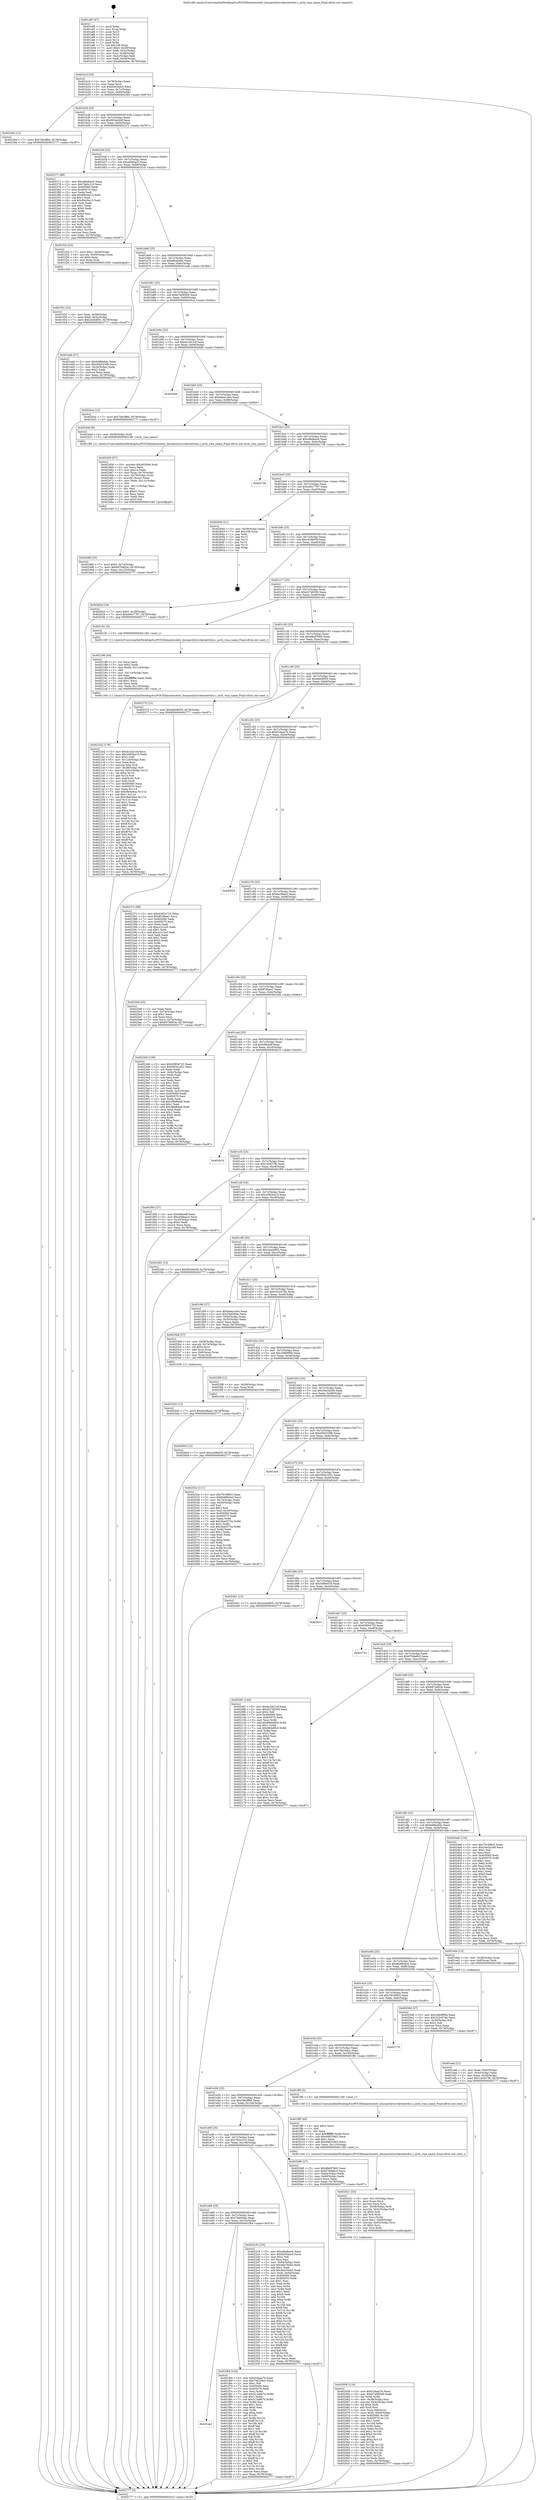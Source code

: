 digraph "0x401af0" {
  label = "0x401af0 (/mnt/c/Users/mathe/Desktop/tcc/POCII/binaries/extr_linuxarchriscvkernelvdso.c_arch_vma_name_Final-ollvm.out::main(0))"
  labelloc = "t"
  node[shape=record]

  Entry [label="",width=0.3,height=0.3,shape=circle,fillcolor=black,style=filled]
  "0x401b1f" [label="{
     0x401b1f [23]\l
     | [instrs]\l
     &nbsp;&nbsp;0x401b1f \<+3\>: mov -0x78(%rbp),%eax\l
     &nbsp;&nbsp;0x401b22 \<+2\>: mov %eax,%ecx\l
     &nbsp;&nbsp;0x401b24 \<+6\>: sub $0x8265a4c0,%ecx\l
     &nbsp;&nbsp;0x401b2a \<+3\>: mov %eax,-0x7c(%rbp)\l
     &nbsp;&nbsp;0x401b2d \<+3\>: mov %ecx,-0x80(%rbp)\l
     &nbsp;&nbsp;0x401b30 \<+6\>: je 0000000000402364 \<main+0x874\>\l
  }"]
  "0x402364" [label="{
     0x402364 [12]\l
     | [instrs]\l
     &nbsp;&nbsp;0x402364 \<+7\>: movl $0x7b6cff9d,-0x78(%rbp)\l
     &nbsp;&nbsp;0x40236b \<+5\>: jmp 0000000000402777 \<main+0xc87\>\l
  }"]
  "0x401b36" [label="{
     0x401b36 [25]\l
     | [instrs]\l
     &nbsp;&nbsp;0x401b36 \<+5\>: jmp 0000000000401b3b \<main+0x4b\>\l
     &nbsp;&nbsp;0x401b3b \<+3\>: mov -0x7c(%rbp),%eax\l
     &nbsp;&nbsp;0x401b3e \<+5\>: sub $0x903a644f,%eax\l
     &nbsp;&nbsp;0x401b43 \<+6\>: mov %eax,-0x84(%rbp)\l
     &nbsp;&nbsp;0x401b49 \<+6\>: je 0000000000402271 \<main+0x781\>\l
  }"]
  Exit [label="",width=0.3,height=0.3,shape=circle,fillcolor=black,style=filled,peripheries=2]
  "0x402271" [label="{
     0x402271 [88]\l
     | [instrs]\l
     &nbsp;&nbsp;0x402271 \<+5\>: mov $0xc8bdbec6,%eax\l
     &nbsp;&nbsp;0x402276 \<+5\>: mov $0x7fa0c210,%ecx\l
     &nbsp;&nbsp;0x40227b \<+7\>: mov 0x405060,%edx\l
     &nbsp;&nbsp;0x402282 \<+7\>: mov 0x405070,%esi\l
     &nbsp;&nbsp;0x402289 \<+2\>: mov %edx,%edi\l
     &nbsp;&nbsp;0x40228b \<+6\>: add $0xf0bc9a15,%edi\l
     &nbsp;&nbsp;0x402291 \<+3\>: sub $0x1,%edi\l
     &nbsp;&nbsp;0x402294 \<+6\>: sub $0xf0bc9a15,%edi\l
     &nbsp;&nbsp;0x40229a \<+3\>: imul %edi,%edx\l
     &nbsp;&nbsp;0x40229d \<+3\>: and $0x1,%edx\l
     &nbsp;&nbsp;0x4022a0 \<+3\>: cmp $0x0,%edx\l
     &nbsp;&nbsp;0x4022a3 \<+4\>: sete %r8b\l
     &nbsp;&nbsp;0x4022a7 \<+3\>: cmp $0xa,%esi\l
     &nbsp;&nbsp;0x4022aa \<+4\>: setl %r9b\l
     &nbsp;&nbsp;0x4022ae \<+3\>: mov %r8b,%r10b\l
     &nbsp;&nbsp;0x4022b1 \<+3\>: and %r9b,%r10b\l
     &nbsp;&nbsp;0x4022b4 \<+3\>: xor %r9b,%r8b\l
     &nbsp;&nbsp;0x4022b7 \<+3\>: or %r8b,%r10b\l
     &nbsp;&nbsp;0x4022ba \<+4\>: test $0x1,%r10b\l
     &nbsp;&nbsp;0x4022be \<+3\>: cmovne %ecx,%eax\l
     &nbsp;&nbsp;0x4022c1 \<+3\>: mov %eax,-0x78(%rbp)\l
     &nbsp;&nbsp;0x4022c4 \<+5\>: jmp 0000000000402777 \<main+0xc87\>\l
  }"]
  "0x401b4f" [label="{
     0x401b4f [25]\l
     | [instrs]\l
     &nbsp;&nbsp;0x401b4f \<+5\>: jmp 0000000000401b54 \<main+0x64\>\l
     &nbsp;&nbsp;0x401b54 \<+3\>: mov -0x7c(%rbp),%eax\l
     &nbsp;&nbsp;0x401b57 \<+5\>: sub $0xa0bfaac5,%eax\l
     &nbsp;&nbsp;0x401b5c \<+6\>: mov %eax,-0x88(%rbp)\l
     &nbsp;&nbsp;0x401b62 \<+6\>: je 0000000000401f1b \<main+0x42b\>\l
  }"]
  "0x402604" [label="{
     0x402604 [12]\l
     | [instrs]\l
     &nbsp;&nbsp;0x402604 \<+7\>: movl $0xcd39e05f,-0x78(%rbp)\l
     &nbsp;&nbsp;0x40260b \<+5\>: jmp 0000000000402777 \<main+0xc87\>\l
  }"]
  "0x401f1b" [label="{
     0x401f1b [23]\l
     | [instrs]\l
     &nbsp;&nbsp;0x401f1b \<+7\>: movl $0x1,-0x50(%rbp)\l
     &nbsp;&nbsp;0x401f22 \<+4\>: movslq -0x50(%rbp),%rax\l
     &nbsp;&nbsp;0x401f26 \<+4\>: shl $0x4,%rax\l
     &nbsp;&nbsp;0x401f2a \<+3\>: mov %rax,%rdi\l
     &nbsp;&nbsp;0x401f2d \<+5\>: call 0000000000401050 \<malloc@plt\>\l
     | [calls]\l
     &nbsp;&nbsp;0x401050 \{1\} (unknown)\l
  }"]
  "0x401b68" [label="{
     0x401b68 [25]\l
     | [instrs]\l
     &nbsp;&nbsp;0x401b68 \<+5\>: jmp 0000000000401b6d \<main+0x7d\>\l
     &nbsp;&nbsp;0x401b6d \<+3\>: mov -0x7c(%rbp),%eax\l
     &nbsp;&nbsp;0x401b70 \<+5\>: sub $0xafeabdde,%eax\l
     &nbsp;&nbsp;0x401b75 \<+6\>: mov %eax,-0x8c(%rbp)\l
     &nbsp;&nbsp;0x401b7b \<+6\>: je 0000000000401eab \<main+0x3bb\>\l
  }"]
  "0x4025d3" [label="{
     0x4025d3 [12]\l
     | [instrs]\l
     &nbsp;&nbsp;0x4025d3 \<+7\>: movl $0xfac08ae2,-0x78(%rbp)\l
     &nbsp;&nbsp;0x4025da \<+5\>: jmp 0000000000402777 \<main+0xc87\>\l
  }"]
  "0x401eab" [label="{
     0x401eab [27]\l
     | [instrs]\l
     &nbsp;&nbsp;0x401eab \<+5\>: mov $0x6d8be6dc,%eax\l
     &nbsp;&nbsp;0x401eb0 \<+5\>: mov $0x45b5239b,%ecx\l
     &nbsp;&nbsp;0x401eb5 \<+3\>: mov -0x34(%rbp),%edx\l
     &nbsp;&nbsp;0x401eb8 \<+3\>: cmp $0x2,%edx\l
     &nbsp;&nbsp;0x401ebb \<+3\>: cmovne %ecx,%eax\l
     &nbsp;&nbsp;0x401ebe \<+3\>: mov %eax,-0x78(%rbp)\l
     &nbsp;&nbsp;0x401ec1 \<+5\>: jmp 0000000000402777 \<main+0xc87\>\l
  }"]
  "0x401b81" [label="{
     0x401b81 [25]\l
     | [instrs]\l
     &nbsp;&nbsp;0x401b81 \<+5\>: jmp 0000000000401b86 \<main+0x96\>\l
     &nbsp;&nbsp;0x401b86 \<+3\>: mov -0x7c(%rbp),%eax\l
     &nbsp;&nbsp;0x401b89 \<+5\>: sub $0xb7a08549,%eax\l
     &nbsp;&nbsp;0x401b8e \<+6\>: mov %eax,-0x90(%rbp)\l
     &nbsp;&nbsp;0x401b94 \<+6\>: je 00000000004020ca \<main+0x5da\>\l
  }"]
  "0x402777" [label="{
     0x402777 [5]\l
     | [instrs]\l
     &nbsp;&nbsp;0x402777 \<+5\>: jmp 0000000000401b1f \<main+0x2f\>\l
  }"]
  "0x401af0" [label="{
     0x401af0 [47]\l
     | [instrs]\l
     &nbsp;&nbsp;0x401af0 \<+1\>: push %rbp\l
     &nbsp;&nbsp;0x401af1 \<+3\>: mov %rsp,%rbp\l
     &nbsp;&nbsp;0x401af4 \<+2\>: push %r15\l
     &nbsp;&nbsp;0x401af6 \<+2\>: push %r14\l
     &nbsp;&nbsp;0x401af8 \<+2\>: push %r13\l
     &nbsp;&nbsp;0x401afa \<+2\>: push %r12\l
     &nbsp;&nbsp;0x401afc \<+1\>: push %rbx\l
     &nbsp;&nbsp;0x401afd \<+7\>: sub $0x108,%rsp\l
     &nbsp;&nbsp;0x401b04 \<+7\>: movl $0x0,-0x38(%rbp)\l
     &nbsp;&nbsp;0x401b0b \<+3\>: mov %edi,-0x3c(%rbp)\l
     &nbsp;&nbsp;0x401b0e \<+4\>: mov %rsi,-0x48(%rbp)\l
     &nbsp;&nbsp;0x401b12 \<+3\>: mov -0x3c(%rbp),%edi\l
     &nbsp;&nbsp;0x401b15 \<+3\>: mov %edi,-0x34(%rbp)\l
     &nbsp;&nbsp;0x401b18 \<+7\>: movl $0xafeabdde,-0x78(%rbp)\l
  }"]
  "0x40248f" [label="{
     0x40248f [25]\l
     | [instrs]\l
     &nbsp;&nbsp;0x40248f \<+7\>: movl $0x0,-0x74(%rbp)\l
     &nbsp;&nbsp;0x402496 \<+7\>: movl $0x697b663e,-0x78(%rbp)\l
     &nbsp;&nbsp;0x40249d \<+6\>: mov %eax,-0x120(%rbp)\l
     &nbsp;&nbsp;0x4024a3 \<+5\>: jmp 0000000000402777 \<main+0xc87\>\l
  }"]
  "0x4020ca" [label="{
     0x4020ca [12]\l
     | [instrs]\l
     &nbsp;&nbsp;0x4020ca \<+7\>: movl $0x7b6cff9d,-0x78(%rbp)\l
     &nbsp;&nbsp;0x4020d1 \<+5\>: jmp 0000000000402777 \<main+0xc87\>\l
  }"]
  "0x401b9a" [label="{
     0x401b9a [25]\l
     | [instrs]\l
     &nbsp;&nbsp;0x401b9a \<+5\>: jmp 0000000000401b9f \<main+0xaf\>\l
     &nbsp;&nbsp;0x401b9f \<+3\>: mov -0x7c(%rbp),%eax\l
     &nbsp;&nbsp;0x401ba2 \<+5\>: sub $0xbc2d21ef,%eax\l
     &nbsp;&nbsp;0x401ba7 \<+6\>: mov %eax,-0x94(%rbp)\l
     &nbsp;&nbsp;0x401bad \<+6\>: je 00000000004026dd \<main+0xbed\>\l
  }"]
  "0x402456" [label="{
     0x402456 [57]\l
     | [instrs]\l
     &nbsp;&nbsp;0x402456 \<+10\>: movabs $0x4030bd,%rdi\l
     &nbsp;&nbsp;0x402460 \<+2\>: xor %ecx,%ecx\l
     &nbsp;&nbsp;0x402462 \<+5\>: mov $0x1a,%edx\l
     &nbsp;&nbsp;0x402467 \<+4\>: mov %rax,-0x70(%rbp)\l
     &nbsp;&nbsp;0x40246b \<+4\>: mov -0x70(%rbp),%rax\l
     &nbsp;&nbsp;0x40246f \<+3\>: movsbl (%rax),%eax\l
     &nbsp;&nbsp;0x402472 \<+6\>: mov %edx,-0x11c(%rbp)\l
     &nbsp;&nbsp;0x402478 \<+1\>: cltd\l
     &nbsp;&nbsp;0x402479 \<+6\>: mov -0x11c(%rbp),%esi\l
     &nbsp;&nbsp;0x40247f \<+2\>: idiv %esi\l
     &nbsp;&nbsp;0x402481 \<+3\>: sub $0x61,%ecx\l
     &nbsp;&nbsp;0x402484 \<+2\>: sub %ecx,%edx\l
     &nbsp;&nbsp;0x402486 \<+2\>: mov %edx,%esi\l
     &nbsp;&nbsp;0x402488 \<+2\>: mov $0x0,%al\l
     &nbsp;&nbsp;0x40248a \<+5\>: call 0000000000401040 \<printf@plt\>\l
     | [calls]\l
     &nbsp;&nbsp;0x401040 \{1\} (unknown)\l
  }"]
  "0x4026dd" [label="{
     0x4026dd\l
  }", style=dashed]
  "0x401bb3" [label="{
     0x401bb3 [25]\l
     | [instrs]\l
     &nbsp;&nbsp;0x401bb3 \<+5\>: jmp 0000000000401bb8 \<main+0xc8\>\l
     &nbsp;&nbsp;0x401bb8 \<+3\>: mov -0x7c(%rbp),%eax\l
     &nbsp;&nbsp;0x401bbb \<+5\>: sub $0xbdea14e4,%eax\l
     &nbsp;&nbsp;0x401bc0 \<+6\>: mov %eax,-0x98(%rbp)\l
     &nbsp;&nbsp;0x401bc6 \<+6\>: je 000000000040244d \<main+0x95d\>\l
  }"]
  "0x4021b2" [label="{
     0x4021b2 [179]\l
     | [instrs]\l
     &nbsp;&nbsp;0x4021b2 \<+5\>: mov $0xbc2d21ef,%ecx\l
     &nbsp;&nbsp;0x4021b7 \<+5\>: mov $0x2092ba10,%edx\l
     &nbsp;&nbsp;0x4021bc \<+3\>: mov $0x1,%dil\l
     &nbsp;&nbsp;0x4021bf \<+6\>: mov -0x118(%rbp),%esi\l
     &nbsp;&nbsp;0x4021c5 \<+3\>: imul %eax,%esi\l
     &nbsp;&nbsp;0x4021c8 \<+3\>: movslq %esi,%r8\l
     &nbsp;&nbsp;0x4021cb \<+4\>: mov -0x58(%rbp),%r9\l
     &nbsp;&nbsp;0x4021cf \<+4\>: movslq -0x5c(%rbp),%r10\l
     &nbsp;&nbsp;0x4021d3 \<+4\>: shl $0x4,%r10\l
     &nbsp;&nbsp;0x4021d7 \<+3\>: add %r10,%r9\l
     &nbsp;&nbsp;0x4021da \<+4\>: mov 0x8(%r9),%r9\l
     &nbsp;&nbsp;0x4021de \<+3\>: mov %r8,(%r9)\l
     &nbsp;&nbsp;0x4021e1 \<+7\>: mov 0x405060,%eax\l
     &nbsp;&nbsp;0x4021e8 \<+7\>: mov 0x405070,%esi\l
     &nbsp;&nbsp;0x4021ef \<+3\>: mov %eax,%r11d\l
     &nbsp;&nbsp;0x4021f2 \<+7\>: add $0xc8e4c6ea,%r11d\l
     &nbsp;&nbsp;0x4021f9 \<+4\>: sub $0x1,%r11d\l
     &nbsp;&nbsp;0x4021fd \<+7\>: sub $0xc8e4c6ea,%r11d\l
     &nbsp;&nbsp;0x402204 \<+4\>: imul %r11d,%eax\l
     &nbsp;&nbsp;0x402208 \<+3\>: and $0x1,%eax\l
     &nbsp;&nbsp;0x40220b \<+3\>: cmp $0x0,%eax\l
     &nbsp;&nbsp;0x40220e \<+3\>: sete %bl\l
     &nbsp;&nbsp;0x402211 \<+3\>: cmp $0xa,%esi\l
     &nbsp;&nbsp;0x402214 \<+4\>: setl %r14b\l
     &nbsp;&nbsp;0x402218 \<+3\>: mov %bl,%r15b\l
     &nbsp;&nbsp;0x40221b \<+4\>: xor $0xff,%r15b\l
     &nbsp;&nbsp;0x40221f \<+3\>: mov %r14b,%r12b\l
     &nbsp;&nbsp;0x402222 \<+4\>: xor $0xff,%r12b\l
     &nbsp;&nbsp;0x402226 \<+4\>: xor $0x1,%dil\l
     &nbsp;&nbsp;0x40222a \<+3\>: mov %r15b,%r13b\l
     &nbsp;&nbsp;0x40222d \<+4\>: and $0xff,%r13b\l
     &nbsp;&nbsp;0x402231 \<+3\>: and %dil,%bl\l
     &nbsp;&nbsp;0x402234 \<+3\>: mov %r12b,%al\l
     &nbsp;&nbsp;0x402237 \<+2\>: and $0xff,%al\l
     &nbsp;&nbsp;0x402239 \<+3\>: and %dil,%r14b\l
     &nbsp;&nbsp;0x40223c \<+3\>: or %bl,%r13b\l
     &nbsp;&nbsp;0x40223f \<+3\>: or %r14b,%al\l
     &nbsp;&nbsp;0x402242 \<+3\>: xor %al,%r13b\l
     &nbsp;&nbsp;0x402245 \<+3\>: or %r12b,%r15b\l
     &nbsp;&nbsp;0x402248 \<+4\>: xor $0xff,%r15b\l
     &nbsp;&nbsp;0x40224c \<+4\>: or $0x1,%dil\l
     &nbsp;&nbsp;0x402250 \<+3\>: and %dil,%r15b\l
     &nbsp;&nbsp;0x402253 \<+3\>: or %r15b,%r13b\l
     &nbsp;&nbsp;0x402256 \<+4\>: test $0x1,%r13b\l
     &nbsp;&nbsp;0x40225a \<+3\>: cmovne %edx,%ecx\l
     &nbsp;&nbsp;0x40225d \<+3\>: mov %ecx,-0x78(%rbp)\l
     &nbsp;&nbsp;0x402260 \<+5\>: jmp 0000000000402777 \<main+0xc87\>\l
  }"]
  "0x40244d" [label="{
     0x40244d [9]\l
     | [instrs]\l
     &nbsp;&nbsp;0x40244d \<+4\>: mov -0x58(%rbp),%rdi\l
     &nbsp;&nbsp;0x402451 \<+5\>: call 00000000004013f0 \<arch_vma_name\>\l
     | [calls]\l
     &nbsp;&nbsp;0x4013f0 \{1\} (/mnt/c/Users/mathe/Desktop/tcc/POCII/binaries/extr_linuxarchriscvkernelvdso.c_arch_vma_name_Final-ollvm.out::arch_vma_name)\l
  }"]
  "0x401bcc" [label="{
     0x401bcc [25]\l
     | [instrs]\l
     &nbsp;&nbsp;0x401bcc \<+5\>: jmp 0000000000401bd1 \<main+0xe1\>\l
     &nbsp;&nbsp;0x401bd1 \<+3\>: mov -0x7c(%rbp),%eax\l
     &nbsp;&nbsp;0x401bd4 \<+5\>: sub $0xc8bdbec6,%eax\l
     &nbsp;&nbsp;0x401bd9 \<+6\>: mov %eax,-0x9c(%rbp)\l
     &nbsp;&nbsp;0x401bdf \<+6\>: je 0000000000402738 \<main+0xc48\>\l
  }"]
  "0x402186" [label="{
     0x402186 [44]\l
     | [instrs]\l
     &nbsp;&nbsp;0x402186 \<+2\>: xor %ecx,%ecx\l
     &nbsp;&nbsp;0x402188 \<+5\>: mov $0x2,%edx\l
     &nbsp;&nbsp;0x40218d \<+6\>: mov %edx,-0x114(%rbp)\l
     &nbsp;&nbsp;0x402193 \<+1\>: cltd\l
     &nbsp;&nbsp;0x402194 \<+6\>: mov -0x114(%rbp),%esi\l
     &nbsp;&nbsp;0x40219a \<+2\>: idiv %esi\l
     &nbsp;&nbsp;0x40219c \<+6\>: imul $0xfffffffe,%edx,%edx\l
     &nbsp;&nbsp;0x4021a2 \<+3\>: sub $0x1,%ecx\l
     &nbsp;&nbsp;0x4021a5 \<+2\>: sub %ecx,%edx\l
     &nbsp;&nbsp;0x4021a7 \<+6\>: mov %edx,-0x118(%rbp)\l
     &nbsp;&nbsp;0x4021ad \<+5\>: call 0000000000401160 \<next_i\>\l
     | [calls]\l
     &nbsp;&nbsp;0x401160 \{1\} (/mnt/c/Users/mathe/Desktop/tcc/POCII/binaries/extr_linuxarchriscvkernelvdso.c_arch_vma_name_Final-ollvm.out::next_i)\l
  }"]
  "0x402738" [label="{
     0x402738\l
  }", style=dashed]
  "0x401be5" [label="{
     0x401be5 [25]\l
     | [instrs]\l
     &nbsp;&nbsp;0x401be5 \<+5\>: jmp 0000000000401bea \<main+0xfa\>\l
     &nbsp;&nbsp;0x401bea \<+3\>: mov -0x7c(%rbp),%eax\l
     &nbsp;&nbsp;0x401bed \<+5\>: sub $0xcb0c7787,%eax\l
     &nbsp;&nbsp;0x401bf2 \<+6\>: mov %eax,-0xa0(%rbp)\l
     &nbsp;&nbsp;0x401bf8 \<+6\>: je 0000000000402640 \<main+0xb50\>\l
  }"]
  "0x402056" [label="{
     0x402056 [116]\l
     | [instrs]\l
     &nbsp;&nbsp;0x402056 \<+5\>: mov $0xf1daaa7b,%ecx\l
     &nbsp;&nbsp;0x40205b \<+5\>: mov $0xb7a08549,%edx\l
     &nbsp;&nbsp;0x402060 \<+3\>: xor %r9d,%r9d\l
     &nbsp;&nbsp;0x402063 \<+4\>: mov -0x58(%rbp),%rsi\l
     &nbsp;&nbsp;0x402067 \<+4\>: movslq -0x5c(%rbp),%rdi\l
     &nbsp;&nbsp;0x40206b \<+4\>: shl $0x4,%rdi\l
     &nbsp;&nbsp;0x40206f \<+3\>: add %rdi,%rsi\l
     &nbsp;&nbsp;0x402072 \<+4\>: mov %rax,0x8(%rsi)\l
     &nbsp;&nbsp;0x402076 \<+7\>: movl $0x0,-0x64(%rbp)\l
     &nbsp;&nbsp;0x40207d \<+8\>: mov 0x405060,%r10d\l
     &nbsp;&nbsp;0x402085 \<+8\>: mov 0x405070,%r11d\l
     &nbsp;&nbsp;0x40208d \<+4\>: sub $0x1,%r9d\l
     &nbsp;&nbsp;0x402091 \<+3\>: mov %r10d,%ebx\l
     &nbsp;&nbsp;0x402094 \<+3\>: add %r9d,%ebx\l
     &nbsp;&nbsp;0x402097 \<+4\>: imul %ebx,%r10d\l
     &nbsp;&nbsp;0x40209b \<+4\>: and $0x1,%r10d\l
     &nbsp;&nbsp;0x40209f \<+4\>: cmp $0x0,%r10d\l
     &nbsp;&nbsp;0x4020a3 \<+4\>: sete %r14b\l
     &nbsp;&nbsp;0x4020a7 \<+4\>: cmp $0xa,%r11d\l
     &nbsp;&nbsp;0x4020ab \<+4\>: setl %r15b\l
     &nbsp;&nbsp;0x4020af \<+3\>: mov %r14b,%r12b\l
     &nbsp;&nbsp;0x4020b2 \<+3\>: and %r15b,%r12b\l
     &nbsp;&nbsp;0x4020b5 \<+3\>: xor %r15b,%r14b\l
     &nbsp;&nbsp;0x4020b8 \<+3\>: or %r14b,%r12b\l
     &nbsp;&nbsp;0x4020bb \<+4\>: test $0x1,%r12b\l
     &nbsp;&nbsp;0x4020bf \<+3\>: cmovne %edx,%ecx\l
     &nbsp;&nbsp;0x4020c2 \<+3\>: mov %ecx,-0x78(%rbp)\l
     &nbsp;&nbsp;0x4020c5 \<+5\>: jmp 0000000000402777 \<main+0xc87\>\l
  }"]
  "0x402640" [label="{
     0x402640 [21]\l
     | [instrs]\l
     &nbsp;&nbsp;0x402640 \<+3\>: mov -0x38(%rbp),%eax\l
     &nbsp;&nbsp;0x402643 \<+7\>: add $0x108,%rsp\l
     &nbsp;&nbsp;0x40264a \<+1\>: pop %rbx\l
     &nbsp;&nbsp;0x40264b \<+2\>: pop %r12\l
     &nbsp;&nbsp;0x40264d \<+2\>: pop %r13\l
     &nbsp;&nbsp;0x40264f \<+2\>: pop %r14\l
     &nbsp;&nbsp;0x402651 \<+2\>: pop %r15\l
     &nbsp;&nbsp;0x402653 \<+1\>: pop %rbp\l
     &nbsp;&nbsp;0x402654 \<+1\>: ret\l
  }"]
  "0x401bfe" [label="{
     0x401bfe [25]\l
     | [instrs]\l
     &nbsp;&nbsp;0x401bfe \<+5\>: jmp 0000000000401c03 \<main+0x113\>\l
     &nbsp;&nbsp;0x401c03 \<+3\>: mov -0x7c(%rbp),%eax\l
     &nbsp;&nbsp;0x401c06 \<+5\>: sub $0xcd39e05f,%eax\l
     &nbsp;&nbsp;0x401c0b \<+6\>: mov %eax,-0xa4(%rbp)\l
     &nbsp;&nbsp;0x401c11 \<+6\>: je 000000000040262d \<main+0xb3d\>\l
  }"]
  "0x402021" [label="{
     0x402021 [53]\l
     | [instrs]\l
     &nbsp;&nbsp;0x402021 \<+6\>: mov -0x110(%rbp),%ecx\l
     &nbsp;&nbsp;0x402027 \<+3\>: imul %eax,%ecx\l
     &nbsp;&nbsp;0x40202a \<+3\>: movslq %ecx,%rsi\l
     &nbsp;&nbsp;0x40202d \<+4\>: mov -0x58(%rbp),%rdi\l
     &nbsp;&nbsp;0x402031 \<+4\>: movslq -0x5c(%rbp),%r8\l
     &nbsp;&nbsp;0x402035 \<+4\>: shl $0x4,%r8\l
     &nbsp;&nbsp;0x402039 \<+3\>: add %r8,%rdi\l
     &nbsp;&nbsp;0x40203c \<+3\>: mov %rsi,(%rdi)\l
     &nbsp;&nbsp;0x40203f \<+7\>: movl $0x1,-0x60(%rbp)\l
     &nbsp;&nbsp;0x402046 \<+4\>: movslq -0x60(%rbp),%rsi\l
     &nbsp;&nbsp;0x40204a \<+4\>: shl $0x3,%rsi\l
     &nbsp;&nbsp;0x40204e \<+3\>: mov %rsi,%rdi\l
     &nbsp;&nbsp;0x402051 \<+5\>: call 0000000000401050 \<malloc@plt\>\l
     | [calls]\l
     &nbsp;&nbsp;0x401050 \{1\} (unknown)\l
  }"]
  "0x40262d" [label="{
     0x40262d [19]\l
     | [instrs]\l
     &nbsp;&nbsp;0x40262d \<+7\>: movl $0x0,-0x38(%rbp)\l
     &nbsp;&nbsp;0x402634 \<+7\>: movl $0xcb0c7787,-0x78(%rbp)\l
     &nbsp;&nbsp;0x40263b \<+5\>: jmp 0000000000402777 \<main+0xc87\>\l
  }"]
  "0x401c17" [label="{
     0x401c17 [25]\l
     | [instrs]\l
     &nbsp;&nbsp;0x401c17 \<+5\>: jmp 0000000000401c1c \<main+0x12c\>\l
     &nbsp;&nbsp;0x401c1c \<+3\>: mov -0x7c(%rbp),%eax\l
     &nbsp;&nbsp;0x401c1f \<+5\>: sub $0xd2746556,%eax\l
     &nbsp;&nbsp;0x401c24 \<+6\>: mov %eax,-0xa8(%rbp)\l
     &nbsp;&nbsp;0x401c2a \<+6\>: je 0000000000402181 \<main+0x691\>\l
  }"]
  "0x401ff9" [label="{
     0x401ff9 [40]\l
     | [instrs]\l
     &nbsp;&nbsp;0x401ff9 \<+5\>: mov $0x2,%ecx\l
     &nbsp;&nbsp;0x401ffe \<+1\>: cltd\l
     &nbsp;&nbsp;0x401fff \<+2\>: idiv %ecx\l
     &nbsp;&nbsp;0x402001 \<+6\>: imul $0xfffffffe,%edx,%ecx\l
     &nbsp;&nbsp;0x402007 \<+6\>: sub $0x44825463,%ecx\l
     &nbsp;&nbsp;0x40200d \<+3\>: add $0x1,%ecx\l
     &nbsp;&nbsp;0x402010 \<+6\>: add $0x44825463,%ecx\l
     &nbsp;&nbsp;0x402016 \<+6\>: mov %ecx,-0x110(%rbp)\l
     &nbsp;&nbsp;0x40201c \<+5\>: call 0000000000401160 \<next_i\>\l
     | [calls]\l
     &nbsp;&nbsp;0x401160 \{1\} (/mnt/c/Users/mathe/Desktop/tcc/POCII/binaries/extr_linuxarchriscvkernelvdso.c_arch_vma_name_Final-ollvm.out::next_i)\l
  }"]
  "0x402181" [label="{
     0x402181 [5]\l
     | [instrs]\l
     &nbsp;&nbsp;0x402181 \<+5\>: call 0000000000401160 \<next_i\>\l
     | [calls]\l
     &nbsp;&nbsp;0x401160 \{1\} (/mnt/c/Users/mathe/Desktop/tcc/POCII/binaries/extr_linuxarchriscvkernelvdso.c_arch_vma_name_Final-ollvm.out::next_i)\l
  }"]
  "0x401c30" [label="{
     0x401c30 [25]\l
     | [instrs]\l
     &nbsp;&nbsp;0x401c30 \<+5\>: jmp 0000000000401c35 \<main+0x145\>\l
     &nbsp;&nbsp;0x401c35 \<+3\>: mov -0x7c(%rbp),%eax\l
     &nbsp;&nbsp;0x401c38 \<+5\>: sub $0xd8e97b60,%eax\l
     &nbsp;&nbsp;0x401c3d \<+6\>: mov %eax,-0xac(%rbp)\l
     &nbsp;&nbsp;0x401c43 \<+6\>: je 0000000000402370 \<main+0x880\>\l
  }"]
  "0x401ea1" [label="{
     0x401ea1\l
  }", style=dashed]
  "0x402370" [label="{
     0x402370 [12]\l
     | [instrs]\l
     &nbsp;&nbsp;0x402370 \<+7\>: movl $0xdefc8055,-0x78(%rbp)\l
     &nbsp;&nbsp;0x402377 \<+5\>: jmp 0000000000402777 \<main+0xc87\>\l
  }"]
  "0x401c49" [label="{
     0x401c49 [25]\l
     | [instrs]\l
     &nbsp;&nbsp;0x401c49 \<+5\>: jmp 0000000000401c4e \<main+0x15e\>\l
     &nbsp;&nbsp;0x401c4e \<+3\>: mov -0x7c(%rbp),%eax\l
     &nbsp;&nbsp;0x401c51 \<+5\>: sub $0xdefc8055,%eax\l
     &nbsp;&nbsp;0x401c56 \<+6\>: mov %eax,-0xb0(%rbp)\l
     &nbsp;&nbsp;0x401c5c \<+6\>: je 000000000040237c \<main+0x88c\>\l
  }"]
  "0x401f64" [label="{
     0x401f64 [144]\l
     | [instrs]\l
     &nbsp;&nbsp;0x401f64 \<+5\>: mov $0xf1daaa7b,%eax\l
     &nbsp;&nbsp;0x401f69 \<+5\>: mov $0x79a194cc,%ecx\l
     &nbsp;&nbsp;0x401f6e \<+2\>: mov $0x1,%dl\l
     &nbsp;&nbsp;0x401f70 \<+7\>: mov 0x405060,%esi\l
     &nbsp;&nbsp;0x401f77 \<+7\>: mov 0x405070,%edi\l
     &nbsp;&nbsp;0x401f7e \<+3\>: mov %esi,%r8d\l
     &nbsp;&nbsp;0x401f81 \<+7\>: add $0x513a867d,%r8d\l
     &nbsp;&nbsp;0x401f88 \<+4\>: sub $0x1,%r8d\l
     &nbsp;&nbsp;0x401f8c \<+7\>: sub $0x513a867d,%r8d\l
     &nbsp;&nbsp;0x401f93 \<+4\>: imul %r8d,%esi\l
     &nbsp;&nbsp;0x401f97 \<+3\>: and $0x1,%esi\l
     &nbsp;&nbsp;0x401f9a \<+3\>: cmp $0x0,%esi\l
     &nbsp;&nbsp;0x401f9d \<+4\>: sete %r9b\l
     &nbsp;&nbsp;0x401fa1 \<+3\>: cmp $0xa,%edi\l
     &nbsp;&nbsp;0x401fa4 \<+4\>: setl %r10b\l
     &nbsp;&nbsp;0x401fa8 \<+3\>: mov %r9b,%r11b\l
     &nbsp;&nbsp;0x401fab \<+4\>: xor $0xff,%r11b\l
     &nbsp;&nbsp;0x401faf \<+3\>: mov %r10b,%bl\l
     &nbsp;&nbsp;0x401fb2 \<+3\>: xor $0xff,%bl\l
     &nbsp;&nbsp;0x401fb5 \<+3\>: xor $0x1,%dl\l
     &nbsp;&nbsp;0x401fb8 \<+3\>: mov %r11b,%r14b\l
     &nbsp;&nbsp;0x401fbb \<+4\>: and $0xff,%r14b\l
     &nbsp;&nbsp;0x401fbf \<+3\>: and %dl,%r9b\l
     &nbsp;&nbsp;0x401fc2 \<+3\>: mov %bl,%r15b\l
     &nbsp;&nbsp;0x401fc5 \<+4\>: and $0xff,%r15b\l
     &nbsp;&nbsp;0x401fc9 \<+3\>: and %dl,%r10b\l
     &nbsp;&nbsp;0x401fcc \<+3\>: or %r9b,%r14b\l
     &nbsp;&nbsp;0x401fcf \<+3\>: or %r10b,%r15b\l
     &nbsp;&nbsp;0x401fd2 \<+3\>: xor %r15b,%r14b\l
     &nbsp;&nbsp;0x401fd5 \<+3\>: or %bl,%r11b\l
     &nbsp;&nbsp;0x401fd8 \<+4\>: xor $0xff,%r11b\l
     &nbsp;&nbsp;0x401fdc \<+3\>: or $0x1,%dl\l
     &nbsp;&nbsp;0x401fdf \<+3\>: and %dl,%r11b\l
     &nbsp;&nbsp;0x401fe2 \<+3\>: or %r11b,%r14b\l
     &nbsp;&nbsp;0x401fe5 \<+4\>: test $0x1,%r14b\l
     &nbsp;&nbsp;0x401fe9 \<+3\>: cmovne %ecx,%eax\l
     &nbsp;&nbsp;0x401fec \<+3\>: mov %eax,-0x78(%rbp)\l
     &nbsp;&nbsp;0x401fef \<+5\>: jmp 0000000000402777 \<main+0xc87\>\l
  }"]
  "0x40237c" [label="{
     0x40237c [88]\l
     | [instrs]\l
     &nbsp;&nbsp;0x40237c \<+5\>: mov $0x63854725,%eax\l
     &nbsp;&nbsp;0x402381 \<+5\>: mov $0xff19bee1,%ecx\l
     &nbsp;&nbsp;0x402386 \<+7\>: mov 0x405060,%edx\l
     &nbsp;&nbsp;0x40238d \<+7\>: mov 0x405070,%esi\l
     &nbsp;&nbsp;0x402394 \<+2\>: mov %edx,%edi\l
     &nbsp;&nbsp;0x402396 \<+6\>: sub $0xcc312e5,%edi\l
     &nbsp;&nbsp;0x40239c \<+3\>: sub $0x1,%edi\l
     &nbsp;&nbsp;0x40239f \<+6\>: add $0xcc312e5,%edi\l
     &nbsp;&nbsp;0x4023a5 \<+3\>: imul %edi,%edx\l
     &nbsp;&nbsp;0x4023a8 \<+3\>: and $0x1,%edx\l
     &nbsp;&nbsp;0x4023ab \<+3\>: cmp $0x0,%edx\l
     &nbsp;&nbsp;0x4023ae \<+4\>: sete %r8b\l
     &nbsp;&nbsp;0x4023b2 \<+3\>: cmp $0xa,%esi\l
     &nbsp;&nbsp;0x4023b5 \<+4\>: setl %r9b\l
     &nbsp;&nbsp;0x4023b9 \<+3\>: mov %r8b,%r10b\l
     &nbsp;&nbsp;0x4023bc \<+3\>: and %r9b,%r10b\l
     &nbsp;&nbsp;0x4023bf \<+3\>: xor %r9b,%r8b\l
     &nbsp;&nbsp;0x4023c2 \<+3\>: or %r8b,%r10b\l
     &nbsp;&nbsp;0x4023c5 \<+4\>: test $0x1,%r10b\l
     &nbsp;&nbsp;0x4023c9 \<+3\>: cmovne %ecx,%eax\l
     &nbsp;&nbsp;0x4023cc \<+3\>: mov %eax,-0x78(%rbp)\l
     &nbsp;&nbsp;0x4023cf \<+5\>: jmp 0000000000402777 \<main+0xc87\>\l
  }"]
  "0x401c62" [label="{
     0x401c62 [25]\l
     | [instrs]\l
     &nbsp;&nbsp;0x401c62 \<+5\>: jmp 0000000000401c67 \<main+0x177\>\l
     &nbsp;&nbsp;0x401c67 \<+3\>: mov -0x7c(%rbp),%eax\l
     &nbsp;&nbsp;0x401c6a \<+5\>: sub $0xf1daaa7b,%eax\l
     &nbsp;&nbsp;0x401c6f \<+6\>: mov %eax,-0xb4(%rbp)\l
     &nbsp;&nbsp;0x401c75 \<+6\>: je 0000000000402655 \<main+0xb65\>\l
  }"]
  "0x401e88" [label="{
     0x401e88 [25]\l
     | [instrs]\l
     &nbsp;&nbsp;0x401e88 \<+5\>: jmp 0000000000401e8d \<main+0x39d\>\l
     &nbsp;&nbsp;0x401e8d \<+3\>: mov -0x7c(%rbp),%eax\l
     &nbsp;&nbsp;0x401e90 \<+5\>: sub $0x7fa936da,%eax\l
     &nbsp;&nbsp;0x401e95 \<+6\>: mov %eax,-0x10c(%rbp)\l
     &nbsp;&nbsp;0x401e9b \<+6\>: je 0000000000401f64 \<main+0x474\>\l
  }"]
  "0x402655" [label="{
     0x402655\l
  }", style=dashed]
  "0x401c7b" [label="{
     0x401c7b [25]\l
     | [instrs]\l
     &nbsp;&nbsp;0x401c7b \<+5\>: jmp 0000000000401c80 \<main+0x190\>\l
     &nbsp;&nbsp;0x401c80 \<+3\>: mov -0x7c(%rbp),%eax\l
     &nbsp;&nbsp;0x401c83 \<+5\>: sub $0xfac08ae2,%eax\l
     &nbsp;&nbsp;0x401c88 \<+6\>: mov %eax,-0xb8(%rbp)\l
     &nbsp;&nbsp;0x401c8e \<+6\>: je 00000000004025df \<main+0xaef\>\l
  }"]
  "0x4022c9" [label="{
     0x4022c9 [155]\l
     | [instrs]\l
     &nbsp;&nbsp;0x4022c9 \<+5\>: mov $0xc8bdbec6,%eax\l
     &nbsp;&nbsp;0x4022ce \<+5\>: mov $0x8265a4c0,%ecx\l
     &nbsp;&nbsp;0x4022d3 \<+2\>: mov $0x1,%dl\l
     &nbsp;&nbsp;0x4022d5 \<+2\>: xor %esi,%esi\l
     &nbsp;&nbsp;0x4022d7 \<+3\>: mov -0x64(%rbp),%edi\l
     &nbsp;&nbsp;0x4022da \<+6\>: sub $0x46a78a45,%edi\l
     &nbsp;&nbsp;0x4022e0 \<+3\>: add $0x1,%edi\l
     &nbsp;&nbsp;0x4022e3 \<+6\>: add $0x46a78a45,%edi\l
     &nbsp;&nbsp;0x4022e9 \<+3\>: mov %edi,-0x64(%rbp)\l
     &nbsp;&nbsp;0x4022ec \<+7\>: mov 0x405060,%edi\l
     &nbsp;&nbsp;0x4022f3 \<+8\>: mov 0x405070,%r8d\l
     &nbsp;&nbsp;0x4022fb \<+3\>: sub $0x1,%esi\l
     &nbsp;&nbsp;0x4022fe \<+3\>: mov %edi,%r9d\l
     &nbsp;&nbsp;0x402301 \<+3\>: add %esi,%r9d\l
     &nbsp;&nbsp;0x402304 \<+4\>: imul %r9d,%edi\l
     &nbsp;&nbsp;0x402308 \<+3\>: and $0x1,%edi\l
     &nbsp;&nbsp;0x40230b \<+3\>: cmp $0x0,%edi\l
     &nbsp;&nbsp;0x40230e \<+4\>: sete %r10b\l
     &nbsp;&nbsp;0x402312 \<+4\>: cmp $0xa,%r8d\l
     &nbsp;&nbsp;0x402316 \<+4\>: setl %r11b\l
     &nbsp;&nbsp;0x40231a \<+3\>: mov %r10b,%bl\l
     &nbsp;&nbsp;0x40231d \<+3\>: xor $0xff,%bl\l
     &nbsp;&nbsp;0x402320 \<+3\>: mov %r11b,%r14b\l
     &nbsp;&nbsp;0x402323 \<+4\>: xor $0xff,%r14b\l
     &nbsp;&nbsp;0x402327 \<+3\>: xor $0x0,%dl\l
     &nbsp;&nbsp;0x40232a \<+3\>: mov %bl,%r15b\l
     &nbsp;&nbsp;0x40232d \<+4\>: and $0x0,%r15b\l
     &nbsp;&nbsp;0x402331 \<+3\>: and %dl,%r10b\l
     &nbsp;&nbsp;0x402334 \<+3\>: mov %r14b,%r12b\l
     &nbsp;&nbsp;0x402337 \<+4\>: and $0x0,%r12b\l
     &nbsp;&nbsp;0x40233b \<+3\>: and %dl,%r11b\l
     &nbsp;&nbsp;0x40233e \<+3\>: or %r10b,%r15b\l
     &nbsp;&nbsp;0x402341 \<+3\>: or %r11b,%r12b\l
     &nbsp;&nbsp;0x402344 \<+3\>: xor %r12b,%r15b\l
     &nbsp;&nbsp;0x402347 \<+3\>: or %r14b,%bl\l
     &nbsp;&nbsp;0x40234a \<+3\>: xor $0xff,%bl\l
     &nbsp;&nbsp;0x40234d \<+3\>: or $0x0,%dl\l
     &nbsp;&nbsp;0x402350 \<+2\>: and %dl,%bl\l
     &nbsp;&nbsp;0x402352 \<+3\>: or %bl,%r15b\l
     &nbsp;&nbsp;0x402355 \<+4\>: test $0x1,%r15b\l
     &nbsp;&nbsp;0x402359 \<+3\>: cmovne %ecx,%eax\l
     &nbsp;&nbsp;0x40235c \<+3\>: mov %eax,-0x78(%rbp)\l
     &nbsp;&nbsp;0x40235f \<+5\>: jmp 0000000000402777 \<main+0xc87\>\l
  }"]
  "0x4025df" [label="{
     0x4025df [25]\l
     | [instrs]\l
     &nbsp;&nbsp;0x4025df \<+2\>: xor %eax,%eax\l
     &nbsp;&nbsp;0x4025e1 \<+3\>: mov -0x74(%rbp),%ecx\l
     &nbsp;&nbsp;0x4025e4 \<+3\>: sub $0x1,%eax\l
     &nbsp;&nbsp;0x4025e7 \<+2\>: sub %eax,%ecx\l
     &nbsp;&nbsp;0x4025e9 \<+3\>: mov %ecx,-0x74(%rbp)\l
     &nbsp;&nbsp;0x4025ec \<+7\>: movl $0x697b663e,-0x78(%rbp)\l
     &nbsp;&nbsp;0x4025f3 \<+5\>: jmp 0000000000402777 \<main+0xc87\>\l
  }"]
  "0x401c94" [label="{
     0x401c94 [25]\l
     | [instrs]\l
     &nbsp;&nbsp;0x401c94 \<+5\>: jmp 0000000000401c99 \<main+0x1a9\>\l
     &nbsp;&nbsp;0x401c99 \<+3\>: mov -0x7c(%rbp),%eax\l
     &nbsp;&nbsp;0x401c9c \<+5\>: sub $0xff19bee1,%eax\l
     &nbsp;&nbsp;0x401ca1 \<+6\>: mov %eax,-0xbc(%rbp)\l
     &nbsp;&nbsp;0x401ca7 \<+6\>: je 00000000004023d4 \<main+0x8e4\>\l
  }"]
  "0x401e6f" [label="{
     0x401e6f [25]\l
     | [instrs]\l
     &nbsp;&nbsp;0x401e6f \<+5\>: jmp 0000000000401e74 \<main+0x384\>\l
     &nbsp;&nbsp;0x401e74 \<+3\>: mov -0x7c(%rbp),%eax\l
     &nbsp;&nbsp;0x401e77 \<+5\>: sub $0x7fa0c210,%eax\l
     &nbsp;&nbsp;0x401e7c \<+6\>: mov %eax,-0x108(%rbp)\l
     &nbsp;&nbsp;0x401e82 \<+6\>: je 00000000004022c9 \<main+0x7d9\>\l
  }"]
  "0x4023d4" [label="{
     0x4023d4 [109]\l
     | [instrs]\l
     &nbsp;&nbsp;0x4023d4 \<+5\>: mov $0x63854725,%eax\l
     &nbsp;&nbsp;0x4023d9 \<+5\>: mov $0x58341d51,%ecx\l
     &nbsp;&nbsp;0x4023de \<+2\>: xor %edx,%edx\l
     &nbsp;&nbsp;0x4023e0 \<+3\>: mov -0x5c(%rbp),%esi\l
     &nbsp;&nbsp;0x4023e3 \<+2\>: mov %edx,%edi\l
     &nbsp;&nbsp;0x4023e5 \<+2\>: sub %esi,%edi\l
     &nbsp;&nbsp;0x4023e7 \<+2\>: mov %edx,%esi\l
     &nbsp;&nbsp;0x4023e9 \<+3\>: sub $0x1,%esi\l
     &nbsp;&nbsp;0x4023ec \<+2\>: add %esi,%edi\l
     &nbsp;&nbsp;0x4023ee \<+2\>: sub %edi,%edx\l
     &nbsp;&nbsp;0x4023f0 \<+3\>: mov %edx,-0x5c(%rbp)\l
     &nbsp;&nbsp;0x4023f3 \<+7\>: mov 0x405060,%edx\l
     &nbsp;&nbsp;0x4023fa \<+7\>: mov 0x405070,%esi\l
     &nbsp;&nbsp;0x402401 \<+2\>: mov %edx,%edi\l
     &nbsp;&nbsp;0x402403 \<+6\>: sub $0x38bf64e6,%edi\l
     &nbsp;&nbsp;0x402409 \<+3\>: sub $0x1,%edi\l
     &nbsp;&nbsp;0x40240c \<+6\>: add $0x38bf64e6,%edi\l
     &nbsp;&nbsp;0x402412 \<+3\>: imul %edi,%edx\l
     &nbsp;&nbsp;0x402415 \<+3\>: and $0x1,%edx\l
     &nbsp;&nbsp;0x402418 \<+3\>: cmp $0x0,%edx\l
     &nbsp;&nbsp;0x40241b \<+4\>: sete %r8b\l
     &nbsp;&nbsp;0x40241f \<+3\>: cmp $0xa,%esi\l
     &nbsp;&nbsp;0x402422 \<+4\>: setl %r9b\l
     &nbsp;&nbsp;0x402426 \<+3\>: mov %r8b,%r10b\l
     &nbsp;&nbsp;0x402429 \<+3\>: and %r9b,%r10b\l
     &nbsp;&nbsp;0x40242c \<+3\>: xor %r9b,%r8b\l
     &nbsp;&nbsp;0x40242f \<+3\>: or %r8b,%r10b\l
     &nbsp;&nbsp;0x402432 \<+4\>: test $0x1,%r10b\l
     &nbsp;&nbsp;0x402436 \<+3\>: cmovne %ecx,%eax\l
     &nbsp;&nbsp;0x402439 \<+3\>: mov %eax,-0x78(%rbp)\l
     &nbsp;&nbsp;0x40243c \<+5\>: jmp 0000000000402777 \<main+0xc87\>\l
  }"]
  "0x401cad" [label="{
     0x401cad [25]\l
     | [instrs]\l
     &nbsp;&nbsp;0x401cad \<+5\>: jmp 0000000000401cb2 \<main+0x1c2\>\l
     &nbsp;&nbsp;0x401cb2 \<+3\>: mov -0x7c(%rbp),%eax\l
     &nbsp;&nbsp;0x401cb5 \<+5\>: sub $0xdfdcedf,%eax\l
     &nbsp;&nbsp;0x401cba \<+6\>: mov %eax,-0xc0(%rbp)\l
     &nbsp;&nbsp;0x401cc0 \<+6\>: je 0000000000402610 \<main+0xb20\>\l
  }"]
  "0x4020d6" [label="{
     0x4020d6 [27]\l
     | [instrs]\l
     &nbsp;&nbsp;0x4020d6 \<+5\>: mov $0xd8e97b60,%eax\l
     &nbsp;&nbsp;0x4020db \<+5\>: mov $0x676da6c5,%ecx\l
     &nbsp;&nbsp;0x4020e0 \<+3\>: mov -0x64(%rbp),%edx\l
     &nbsp;&nbsp;0x4020e3 \<+3\>: cmp -0x60(%rbp),%edx\l
     &nbsp;&nbsp;0x4020e6 \<+3\>: cmovl %ecx,%eax\l
     &nbsp;&nbsp;0x4020e9 \<+3\>: mov %eax,-0x78(%rbp)\l
     &nbsp;&nbsp;0x4020ec \<+5\>: jmp 0000000000402777 \<main+0xc87\>\l
  }"]
  "0x402610" [label="{
     0x402610\l
  }", style=dashed]
  "0x401cc6" [label="{
     0x401cc6 [25]\l
     | [instrs]\l
     &nbsp;&nbsp;0x401cc6 \<+5\>: jmp 0000000000401ccb \<main+0x1db\>\l
     &nbsp;&nbsp;0x401ccb \<+3\>: mov -0x7c(%rbp),%eax\l
     &nbsp;&nbsp;0x401cce \<+5\>: sub $0x1dc927f6,%eax\l
     &nbsp;&nbsp;0x401cd3 \<+6\>: mov %eax,-0xc4(%rbp)\l
     &nbsp;&nbsp;0x401cd9 \<+6\>: je 0000000000401f00 \<main+0x410\>\l
  }"]
  "0x401e56" [label="{
     0x401e56 [25]\l
     | [instrs]\l
     &nbsp;&nbsp;0x401e56 \<+5\>: jmp 0000000000401e5b \<main+0x36b\>\l
     &nbsp;&nbsp;0x401e5b \<+3\>: mov -0x7c(%rbp),%eax\l
     &nbsp;&nbsp;0x401e5e \<+5\>: sub $0x7b6cff9d,%eax\l
     &nbsp;&nbsp;0x401e63 \<+6\>: mov %eax,-0x104(%rbp)\l
     &nbsp;&nbsp;0x401e69 \<+6\>: je 00000000004020d6 \<main+0x5e6\>\l
  }"]
  "0x401f00" [label="{
     0x401f00 [27]\l
     | [instrs]\l
     &nbsp;&nbsp;0x401f00 \<+5\>: mov $0xdfdcedf,%eax\l
     &nbsp;&nbsp;0x401f05 \<+5\>: mov $0xa0bfaac5,%ecx\l
     &nbsp;&nbsp;0x401f0a \<+3\>: mov -0x30(%rbp),%edx\l
     &nbsp;&nbsp;0x401f0d \<+3\>: cmp $0x0,%edx\l
     &nbsp;&nbsp;0x401f10 \<+3\>: cmove %ecx,%eax\l
     &nbsp;&nbsp;0x401f13 \<+3\>: mov %eax,-0x78(%rbp)\l
     &nbsp;&nbsp;0x401f16 \<+5\>: jmp 0000000000402777 \<main+0xc87\>\l
  }"]
  "0x401cdf" [label="{
     0x401cdf [25]\l
     | [instrs]\l
     &nbsp;&nbsp;0x401cdf \<+5\>: jmp 0000000000401ce4 \<main+0x1f4\>\l
     &nbsp;&nbsp;0x401ce4 \<+3\>: mov -0x7c(%rbp),%eax\l
     &nbsp;&nbsp;0x401ce7 \<+5\>: sub $0x2092ba10,%eax\l
     &nbsp;&nbsp;0x401cec \<+6\>: mov %eax,-0xc8(%rbp)\l
     &nbsp;&nbsp;0x401cf2 \<+6\>: je 0000000000402265 \<main+0x775\>\l
  }"]
  "0x401ff4" [label="{
     0x401ff4 [5]\l
     | [instrs]\l
     &nbsp;&nbsp;0x401ff4 \<+5\>: call 0000000000401160 \<next_i\>\l
     | [calls]\l
     &nbsp;&nbsp;0x401160 \{1\} (/mnt/c/Users/mathe/Desktop/tcc/POCII/binaries/extr_linuxarchriscvkernelvdso.c_arch_vma_name_Final-ollvm.out::next_i)\l
  }"]
  "0x402265" [label="{
     0x402265 [12]\l
     | [instrs]\l
     &nbsp;&nbsp;0x402265 \<+7\>: movl $0x903a644f,-0x78(%rbp)\l
     &nbsp;&nbsp;0x40226c \<+5\>: jmp 0000000000402777 \<main+0xc87\>\l
  }"]
  "0x401cf8" [label="{
     0x401cf8 [25]\l
     | [instrs]\l
     &nbsp;&nbsp;0x401cf8 \<+5\>: jmp 0000000000401cfd \<main+0x20d\>\l
     &nbsp;&nbsp;0x401cfd \<+3\>: mov -0x7c(%rbp),%eax\l
     &nbsp;&nbsp;0x401d00 \<+5\>: sub $0x2e44df35,%eax\l
     &nbsp;&nbsp;0x401d05 \<+6\>: mov %eax,-0xcc(%rbp)\l
     &nbsp;&nbsp;0x401d0b \<+6\>: je 0000000000401f49 \<main+0x459\>\l
  }"]
  "0x401e3d" [label="{
     0x401e3d [25]\l
     | [instrs]\l
     &nbsp;&nbsp;0x401e3d \<+5\>: jmp 0000000000401e42 \<main+0x352\>\l
     &nbsp;&nbsp;0x401e42 \<+3\>: mov -0x7c(%rbp),%eax\l
     &nbsp;&nbsp;0x401e45 \<+5\>: sub $0x79a194cc,%eax\l
     &nbsp;&nbsp;0x401e4a \<+6\>: mov %eax,-0x100(%rbp)\l
     &nbsp;&nbsp;0x401e50 \<+6\>: je 0000000000401ff4 \<main+0x504\>\l
  }"]
  "0x401f49" [label="{
     0x401f49 [27]\l
     | [instrs]\l
     &nbsp;&nbsp;0x401f49 \<+5\>: mov $0xbdea14e4,%eax\l
     &nbsp;&nbsp;0x401f4e \<+5\>: mov $0x7fa936da,%ecx\l
     &nbsp;&nbsp;0x401f53 \<+3\>: mov -0x5c(%rbp),%edx\l
     &nbsp;&nbsp;0x401f56 \<+3\>: cmp -0x50(%rbp),%edx\l
     &nbsp;&nbsp;0x401f59 \<+3\>: cmovl %ecx,%eax\l
     &nbsp;&nbsp;0x401f5c \<+3\>: mov %eax,-0x78(%rbp)\l
     &nbsp;&nbsp;0x401f5f \<+5\>: jmp 0000000000402777 \<main+0xc87\>\l
  }"]
  "0x401d11" [label="{
     0x401d11 [25]\l
     | [instrs]\l
     &nbsp;&nbsp;0x401d11 \<+5\>: jmp 0000000000401d16 \<main+0x226\>\l
     &nbsp;&nbsp;0x401d16 \<+3\>: mov -0x7c(%rbp),%eax\l
     &nbsp;&nbsp;0x401d19 \<+5\>: sub $0x332c074b,%eax\l
     &nbsp;&nbsp;0x401d1e \<+6\>: mov %eax,-0xd0(%rbp)\l
     &nbsp;&nbsp;0x401d24 \<+6\>: je 00000000004025b8 \<main+0xac8\>\l
  }"]
  "0x402770" [label="{
     0x402770\l
  }", style=dashed]
  "0x4025b8" [label="{
     0x4025b8 [27]\l
     | [instrs]\l
     &nbsp;&nbsp;0x4025b8 \<+4\>: mov -0x58(%rbp),%rax\l
     &nbsp;&nbsp;0x4025bc \<+4\>: movslq -0x74(%rbp),%rcx\l
     &nbsp;&nbsp;0x4025c0 \<+4\>: shl $0x4,%rcx\l
     &nbsp;&nbsp;0x4025c4 \<+3\>: add %rcx,%rax\l
     &nbsp;&nbsp;0x4025c7 \<+4\>: mov 0x8(%rax),%rax\l
     &nbsp;&nbsp;0x4025cb \<+3\>: mov %rax,%rdi\l
     &nbsp;&nbsp;0x4025ce \<+5\>: call 0000000000401030 \<free@plt\>\l
     | [calls]\l
     &nbsp;&nbsp;0x401030 \{1\} (unknown)\l
  }"]
  "0x401d2a" [label="{
     0x401d2a [25]\l
     | [instrs]\l
     &nbsp;&nbsp;0x401d2a \<+5\>: jmp 0000000000401d2f \<main+0x23f\>\l
     &nbsp;&nbsp;0x401d2f \<+3\>: mov -0x7c(%rbp),%eax\l
     &nbsp;&nbsp;0x401d32 \<+5\>: sub $0x3480f90b,%eax\l
     &nbsp;&nbsp;0x401d37 \<+6\>: mov %eax,-0xd4(%rbp)\l
     &nbsp;&nbsp;0x401d3d \<+6\>: je 00000000004025f8 \<main+0xb08\>\l
  }"]
  "0x401e24" [label="{
     0x401e24 [25]\l
     | [instrs]\l
     &nbsp;&nbsp;0x401e24 \<+5\>: jmp 0000000000401e29 \<main+0x339\>\l
     &nbsp;&nbsp;0x401e29 \<+3\>: mov -0x7c(%rbp),%eax\l
     &nbsp;&nbsp;0x401e2c \<+5\>: sub $0x7916f8c5,%eax\l
     &nbsp;&nbsp;0x401e31 \<+6\>: mov %eax,-0xfc(%rbp)\l
     &nbsp;&nbsp;0x401e37 \<+6\>: je 0000000000402770 \<main+0xc80\>\l
  }"]
  "0x4025f8" [label="{
     0x4025f8 [12]\l
     | [instrs]\l
     &nbsp;&nbsp;0x4025f8 \<+4\>: mov -0x58(%rbp),%rax\l
     &nbsp;&nbsp;0x4025fc \<+3\>: mov %rax,%rdi\l
     &nbsp;&nbsp;0x4025ff \<+5\>: call 0000000000401030 \<free@plt\>\l
     | [calls]\l
     &nbsp;&nbsp;0x401030 \{1\} (unknown)\l
  }"]
  "0x401d43" [label="{
     0x401d43 [25]\l
     | [instrs]\l
     &nbsp;&nbsp;0x401d43 \<+5\>: jmp 0000000000401d48 \<main+0x258\>\l
     &nbsp;&nbsp;0x401d48 \<+3\>: mov -0x7c(%rbp),%eax\l
     &nbsp;&nbsp;0x401d4b \<+5\>: sub $0x34e3a349,%eax\l
     &nbsp;&nbsp;0x401d50 \<+6\>: mov %eax,-0xd8(%rbp)\l
     &nbsp;&nbsp;0x401d56 \<+6\>: je 000000000040252e \<main+0xa3e\>\l
  }"]
  "0x40259d" [label="{
     0x40259d [27]\l
     | [instrs]\l
     &nbsp;&nbsp;0x40259d \<+5\>: mov $0x3480f90b,%eax\l
     &nbsp;&nbsp;0x4025a2 \<+5\>: mov $0x332c074b,%ecx\l
     &nbsp;&nbsp;0x4025a7 \<+3\>: mov -0x29(%rbp),%dl\l
     &nbsp;&nbsp;0x4025aa \<+3\>: test $0x1,%dl\l
     &nbsp;&nbsp;0x4025ad \<+3\>: cmovne %ecx,%eax\l
     &nbsp;&nbsp;0x4025b0 \<+3\>: mov %eax,-0x78(%rbp)\l
     &nbsp;&nbsp;0x4025b3 \<+5\>: jmp 0000000000402777 \<main+0xc87\>\l
  }"]
  "0x40252e" [label="{
     0x40252e [111]\l
     | [instrs]\l
     &nbsp;&nbsp;0x40252e \<+5\>: mov $0x7916f8c5,%eax\l
     &nbsp;&nbsp;0x402533 \<+5\>: mov $0x6e98b4e4,%ecx\l
     &nbsp;&nbsp;0x402538 \<+3\>: mov -0x74(%rbp),%edx\l
     &nbsp;&nbsp;0x40253b \<+3\>: cmp -0x50(%rbp),%edx\l
     &nbsp;&nbsp;0x40253e \<+4\>: setl %sil\l
     &nbsp;&nbsp;0x402542 \<+4\>: and $0x1,%sil\l
     &nbsp;&nbsp;0x402546 \<+4\>: mov %sil,-0x29(%rbp)\l
     &nbsp;&nbsp;0x40254a \<+7\>: mov 0x405060,%edx\l
     &nbsp;&nbsp;0x402551 \<+7\>: mov 0x405070,%edi\l
     &nbsp;&nbsp;0x402558 \<+3\>: mov %edx,%r8d\l
     &nbsp;&nbsp;0x40255b \<+7\>: add $0x3ba0375a,%r8d\l
     &nbsp;&nbsp;0x402562 \<+4\>: sub $0x1,%r8d\l
     &nbsp;&nbsp;0x402566 \<+7\>: sub $0x3ba0375a,%r8d\l
     &nbsp;&nbsp;0x40256d \<+4\>: imul %r8d,%edx\l
     &nbsp;&nbsp;0x402571 \<+3\>: and $0x1,%edx\l
     &nbsp;&nbsp;0x402574 \<+3\>: cmp $0x0,%edx\l
     &nbsp;&nbsp;0x402577 \<+4\>: sete %sil\l
     &nbsp;&nbsp;0x40257b \<+3\>: cmp $0xa,%edi\l
     &nbsp;&nbsp;0x40257e \<+4\>: setl %r9b\l
     &nbsp;&nbsp;0x402582 \<+3\>: mov %sil,%r10b\l
     &nbsp;&nbsp;0x402585 \<+3\>: and %r9b,%r10b\l
     &nbsp;&nbsp;0x402588 \<+3\>: xor %r9b,%sil\l
     &nbsp;&nbsp;0x40258b \<+3\>: or %sil,%r10b\l
     &nbsp;&nbsp;0x40258e \<+4\>: test $0x1,%r10b\l
     &nbsp;&nbsp;0x402592 \<+3\>: cmovne %ecx,%eax\l
     &nbsp;&nbsp;0x402595 \<+3\>: mov %eax,-0x78(%rbp)\l
     &nbsp;&nbsp;0x402598 \<+5\>: jmp 0000000000402777 \<main+0xc87\>\l
  }"]
  "0x401d5c" [label="{
     0x401d5c [25]\l
     | [instrs]\l
     &nbsp;&nbsp;0x401d5c \<+5\>: jmp 0000000000401d61 \<main+0x271\>\l
     &nbsp;&nbsp;0x401d61 \<+3\>: mov -0x7c(%rbp),%eax\l
     &nbsp;&nbsp;0x401d64 \<+5\>: sub $0x45b5239b,%eax\l
     &nbsp;&nbsp;0x401d69 \<+6\>: mov %eax,-0xdc(%rbp)\l
     &nbsp;&nbsp;0x401d6f \<+6\>: je 0000000000401ec6 \<main+0x3d6\>\l
  }"]
  "0x401f32" [label="{
     0x401f32 [23]\l
     | [instrs]\l
     &nbsp;&nbsp;0x401f32 \<+4\>: mov %rax,-0x58(%rbp)\l
     &nbsp;&nbsp;0x401f36 \<+7\>: movl $0x0,-0x5c(%rbp)\l
     &nbsp;&nbsp;0x401f3d \<+7\>: movl $0x2e44df35,-0x78(%rbp)\l
     &nbsp;&nbsp;0x401f44 \<+5\>: jmp 0000000000402777 \<main+0xc87\>\l
  }"]
  "0x401ec6" [label="{
     0x401ec6\l
  }", style=dashed]
  "0x401d75" [label="{
     0x401d75 [25]\l
     | [instrs]\l
     &nbsp;&nbsp;0x401d75 \<+5\>: jmp 0000000000401d7a \<main+0x28a\>\l
     &nbsp;&nbsp;0x401d7a \<+3\>: mov -0x7c(%rbp),%eax\l
     &nbsp;&nbsp;0x401d7d \<+5\>: sub $0x58341d51,%eax\l
     &nbsp;&nbsp;0x401d82 \<+6\>: mov %eax,-0xe0(%rbp)\l
     &nbsp;&nbsp;0x401d88 \<+6\>: je 0000000000402441 \<main+0x951\>\l
  }"]
  "0x401eeb" [label="{
     0x401eeb [21]\l
     | [instrs]\l
     &nbsp;&nbsp;0x401eeb \<+3\>: mov %eax,-0x4c(%rbp)\l
     &nbsp;&nbsp;0x401eee \<+3\>: mov -0x4c(%rbp),%eax\l
     &nbsp;&nbsp;0x401ef1 \<+3\>: mov %eax,-0x30(%rbp)\l
     &nbsp;&nbsp;0x401ef4 \<+7\>: movl $0x1dc927f6,-0x78(%rbp)\l
     &nbsp;&nbsp;0x401efb \<+5\>: jmp 0000000000402777 \<main+0xc87\>\l
  }"]
  "0x402441" [label="{
     0x402441 [12]\l
     | [instrs]\l
     &nbsp;&nbsp;0x402441 \<+7\>: movl $0x2e44df35,-0x78(%rbp)\l
     &nbsp;&nbsp;0x402448 \<+5\>: jmp 0000000000402777 \<main+0xc87\>\l
  }"]
  "0x401d8e" [label="{
     0x401d8e [25]\l
     | [instrs]\l
     &nbsp;&nbsp;0x401d8e \<+5\>: jmp 0000000000401d93 \<main+0x2a3\>\l
     &nbsp;&nbsp;0x401d93 \<+3\>: mov -0x7c(%rbp),%eax\l
     &nbsp;&nbsp;0x401d96 \<+5\>: sub $0x5ef94416,%eax\l
     &nbsp;&nbsp;0x401d9b \<+6\>: mov %eax,-0xe4(%rbp)\l
     &nbsp;&nbsp;0x401da1 \<+6\>: je 000000000040261c \<main+0xb2c\>\l
  }"]
  "0x401e0b" [label="{
     0x401e0b [25]\l
     | [instrs]\l
     &nbsp;&nbsp;0x401e0b \<+5\>: jmp 0000000000401e10 \<main+0x320\>\l
     &nbsp;&nbsp;0x401e10 \<+3\>: mov -0x7c(%rbp),%eax\l
     &nbsp;&nbsp;0x401e13 \<+5\>: sub $0x6e98b4e4,%eax\l
     &nbsp;&nbsp;0x401e18 \<+6\>: mov %eax,-0xf8(%rbp)\l
     &nbsp;&nbsp;0x401e1e \<+6\>: je 000000000040259d \<main+0xaad\>\l
  }"]
  "0x40261c" [label="{
     0x40261c\l
  }", style=dashed]
  "0x401da7" [label="{
     0x401da7 [25]\l
     | [instrs]\l
     &nbsp;&nbsp;0x401da7 \<+5\>: jmp 0000000000401dac \<main+0x2bc\>\l
     &nbsp;&nbsp;0x401dac \<+3\>: mov -0x7c(%rbp),%eax\l
     &nbsp;&nbsp;0x401daf \<+5\>: sub $0x63854725,%eax\l
     &nbsp;&nbsp;0x401db4 \<+6\>: mov %eax,-0xe8(%rbp)\l
     &nbsp;&nbsp;0x401dba \<+6\>: je 0000000000402751 \<main+0xc61\>\l
  }"]
  "0x401ede" [label="{
     0x401ede [13]\l
     | [instrs]\l
     &nbsp;&nbsp;0x401ede \<+4\>: mov -0x48(%rbp),%rax\l
     &nbsp;&nbsp;0x401ee2 \<+4\>: mov 0x8(%rax),%rdi\l
     &nbsp;&nbsp;0x401ee6 \<+5\>: call 0000000000401060 \<atoi@plt\>\l
     | [calls]\l
     &nbsp;&nbsp;0x401060 \{1\} (unknown)\l
  }"]
  "0x402751" [label="{
     0x402751\l
  }", style=dashed]
  "0x401dc0" [label="{
     0x401dc0 [25]\l
     | [instrs]\l
     &nbsp;&nbsp;0x401dc0 \<+5\>: jmp 0000000000401dc5 \<main+0x2d5\>\l
     &nbsp;&nbsp;0x401dc5 \<+3\>: mov -0x7c(%rbp),%eax\l
     &nbsp;&nbsp;0x401dc8 \<+5\>: sub $0x676da6c5,%eax\l
     &nbsp;&nbsp;0x401dcd \<+6\>: mov %eax,-0xec(%rbp)\l
     &nbsp;&nbsp;0x401dd3 \<+6\>: je 00000000004020f1 \<main+0x601\>\l
  }"]
  "0x401df2" [label="{
     0x401df2 [25]\l
     | [instrs]\l
     &nbsp;&nbsp;0x401df2 \<+5\>: jmp 0000000000401df7 \<main+0x307\>\l
     &nbsp;&nbsp;0x401df7 \<+3\>: mov -0x7c(%rbp),%eax\l
     &nbsp;&nbsp;0x401dfa \<+5\>: sub $0x6d8be6dc,%eax\l
     &nbsp;&nbsp;0x401dff \<+6\>: mov %eax,-0xf4(%rbp)\l
     &nbsp;&nbsp;0x401e05 \<+6\>: je 0000000000401ede \<main+0x3ee\>\l
  }"]
  "0x4020f1" [label="{
     0x4020f1 [144]\l
     | [instrs]\l
     &nbsp;&nbsp;0x4020f1 \<+5\>: mov $0xbc2d21ef,%eax\l
     &nbsp;&nbsp;0x4020f6 \<+5\>: mov $0xd2746556,%ecx\l
     &nbsp;&nbsp;0x4020fb \<+2\>: mov $0x1,%dl\l
     &nbsp;&nbsp;0x4020fd \<+7\>: mov 0x405060,%esi\l
     &nbsp;&nbsp;0x402104 \<+7\>: mov 0x405070,%edi\l
     &nbsp;&nbsp;0x40210b \<+3\>: mov %esi,%r8d\l
     &nbsp;&nbsp;0x40210e \<+7\>: add $0x98de0fc0,%r8d\l
     &nbsp;&nbsp;0x402115 \<+4\>: sub $0x1,%r8d\l
     &nbsp;&nbsp;0x402119 \<+7\>: sub $0x98de0fc0,%r8d\l
     &nbsp;&nbsp;0x402120 \<+4\>: imul %r8d,%esi\l
     &nbsp;&nbsp;0x402124 \<+3\>: and $0x1,%esi\l
     &nbsp;&nbsp;0x402127 \<+3\>: cmp $0x0,%esi\l
     &nbsp;&nbsp;0x40212a \<+4\>: sete %r9b\l
     &nbsp;&nbsp;0x40212e \<+3\>: cmp $0xa,%edi\l
     &nbsp;&nbsp;0x402131 \<+4\>: setl %r10b\l
     &nbsp;&nbsp;0x402135 \<+3\>: mov %r9b,%r11b\l
     &nbsp;&nbsp;0x402138 \<+4\>: xor $0xff,%r11b\l
     &nbsp;&nbsp;0x40213c \<+3\>: mov %r10b,%bl\l
     &nbsp;&nbsp;0x40213f \<+3\>: xor $0xff,%bl\l
     &nbsp;&nbsp;0x402142 \<+3\>: xor $0x1,%dl\l
     &nbsp;&nbsp;0x402145 \<+3\>: mov %r11b,%r14b\l
     &nbsp;&nbsp;0x402148 \<+4\>: and $0xff,%r14b\l
     &nbsp;&nbsp;0x40214c \<+3\>: and %dl,%r9b\l
     &nbsp;&nbsp;0x40214f \<+3\>: mov %bl,%r15b\l
     &nbsp;&nbsp;0x402152 \<+4\>: and $0xff,%r15b\l
     &nbsp;&nbsp;0x402156 \<+3\>: and %dl,%r10b\l
     &nbsp;&nbsp;0x402159 \<+3\>: or %r9b,%r14b\l
     &nbsp;&nbsp;0x40215c \<+3\>: or %r10b,%r15b\l
     &nbsp;&nbsp;0x40215f \<+3\>: xor %r15b,%r14b\l
     &nbsp;&nbsp;0x402162 \<+3\>: or %bl,%r11b\l
     &nbsp;&nbsp;0x402165 \<+4\>: xor $0xff,%r11b\l
     &nbsp;&nbsp;0x402169 \<+3\>: or $0x1,%dl\l
     &nbsp;&nbsp;0x40216c \<+3\>: and %dl,%r11b\l
     &nbsp;&nbsp;0x40216f \<+3\>: or %r11b,%r14b\l
     &nbsp;&nbsp;0x402172 \<+4\>: test $0x1,%r14b\l
     &nbsp;&nbsp;0x402176 \<+3\>: cmovne %ecx,%eax\l
     &nbsp;&nbsp;0x402179 \<+3\>: mov %eax,-0x78(%rbp)\l
     &nbsp;&nbsp;0x40217c \<+5\>: jmp 0000000000402777 \<main+0xc87\>\l
  }"]
  "0x401dd9" [label="{
     0x401dd9 [25]\l
     | [instrs]\l
     &nbsp;&nbsp;0x401dd9 \<+5\>: jmp 0000000000401dde \<main+0x2ee\>\l
     &nbsp;&nbsp;0x401dde \<+3\>: mov -0x7c(%rbp),%eax\l
     &nbsp;&nbsp;0x401de1 \<+5\>: sub $0x697b663e,%eax\l
     &nbsp;&nbsp;0x401de6 \<+6\>: mov %eax,-0xf0(%rbp)\l
     &nbsp;&nbsp;0x401dec \<+6\>: je 00000000004024a8 \<main+0x9b8\>\l
  }"]
  "0x4024a8" [label="{
     0x4024a8 [134]\l
     | [instrs]\l
     &nbsp;&nbsp;0x4024a8 \<+5\>: mov $0x7916f8c5,%eax\l
     &nbsp;&nbsp;0x4024ad \<+5\>: mov $0x34e3a349,%ecx\l
     &nbsp;&nbsp;0x4024b2 \<+2\>: mov $0x1,%dl\l
     &nbsp;&nbsp;0x4024b4 \<+2\>: xor %esi,%esi\l
     &nbsp;&nbsp;0x4024b6 \<+7\>: mov 0x405060,%edi\l
     &nbsp;&nbsp;0x4024bd \<+8\>: mov 0x405070,%r8d\l
     &nbsp;&nbsp;0x4024c5 \<+3\>: sub $0x1,%esi\l
     &nbsp;&nbsp;0x4024c8 \<+3\>: mov %edi,%r9d\l
     &nbsp;&nbsp;0x4024cb \<+3\>: add %esi,%r9d\l
     &nbsp;&nbsp;0x4024ce \<+4\>: imul %r9d,%edi\l
     &nbsp;&nbsp;0x4024d2 \<+3\>: and $0x1,%edi\l
     &nbsp;&nbsp;0x4024d5 \<+3\>: cmp $0x0,%edi\l
     &nbsp;&nbsp;0x4024d8 \<+4\>: sete %r10b\l
     &nbsp;&nbsp;0x4024dc \<+4\>: cmp $0xa,%r8d\l
     &nbsp;&nbsp;0x4024e0 \<+4\>: setl %r11b\l
     &nbsp;&nbsp;0x4024e4 \<+3\>: mov %r10b,%bl\l
     &nbsp;&nbsp;0x4024e7 \<+3\>: xor $0xff,%bl\l
     &nbsp;&nbsp;0x4024ea \<+3\>: mov %r11b,%r14b\l
     &nbsp;&nbsp;0x4024ed \<+4\>: xor $0xff,%r14b\l
     &nbsp;&nbsp;0x4024f1 \<+3\>: xor $0x1,%dl\l
     &nbsp;&nbsp;0x4024f4 \<+3\>: mov %bl,%r15b\l
     &nbsp;&nbsp;0x4024f7 \<+4\>: and $0xff,%r15b\l
     &nbsp;&nbsp;0x4024fb \<+3\>: and %dl,%r10b\l
     &nbsp;&nbsp;0x4024fe \<+3\>: mov %r14b,%r12b\l
     &nbsp;&nbsp;0x402501 \<+4\>: and $0xff,%r12b\l
     &nbsp;&nbsp;0x402505 \<+3\>: and %dl,%r11b\l
     &nbsp;&nbsp;0x402508 \<+3\>: or %r10b,%r15b\l
     &nbsp;&nbsp;0x40250b \<+3\>: or %r11b,%r12b\l
     &nbsp;&nbsp;0x40250e \<+3\>: xor %r12b,%r15b\l
     &nbsp;&nbsp;0x402511 \<+3\>: or %r14b,%bl\l
     &nbsp;&nbsp;0x402514 \<+3\>: xor $0xff,%bl\l
     &nbsp;&nbsp;0x402517 \<+3\>: or $0x1,%dl\l
     &nbsp;&nbsp;0x40251a \<+2\>: and %dl,%bl\l
     &nbsp;&nbsp;0x40251c \<+3\>: or %bl,%r15b\l
     &nbsp;&nbsp;0x40251f \<+4\>: test $0x1,%r15b\l
     &nbsp;&nbsp;0x402523 \<+3\>: cmovne %ecx,%eax\l
     &nbsp;&nbsp;0x402526 \<+3\>: mov %eax,-0x78(%rbp)\l
     &nbsp;&nbsp;0x402529 \<+5\>: jmp 0000000000402777 \<main+0xc87\>\l
  }"]
  Entry -> "0x401af0" [label=" 1"]
  "0x401b1f" -> "0x402364" [label=" 1"]
  "0x401b1f" -> "0x401b36" [label=" 32"]
  "0x402640" -> Exit [label=" 1"]
  "0x401b36" -> "0x402271" [label=" 1"]
  "0x401b36" -> "0x401b4f" [label=" 31"]
  "0x40262d" -> "0x402777" [label=" 1"]
  "0x401b4f" -> "0x401f1b" [label=" 1"]
  "0x401b4f" -> "0x401b68" [label=" 30"]
  "0x402604" -> "0x402777" [label=" 1"]
  "0x401b68" -> "0x401eab" [label=" 1"]
  "0x401b68" -> "0x401b81" [label=" 29"]
  "0x401eab" -> "0x402777" [label=" 1"]
  "0x401af0" -> "0x401b1f" [label=" 1"]
  "0x402777" -> "0x401b1f" [label=" 32"]
  "0x4025f8" -> "0x402604" [label=" 1"]
  "0x401b81" -> "0x4020ca" [label=" 1"]
  "0x401b81" -> "0x401b9a" [label=" 28"]
  "0x4025df" -> "0x402777" [label=" 1"]
  "0x401b9a" -> "0x4026dd" [label=" 0"]
  "0x401b9a" -> "0x401bb3" [label=" 28"]
  "0x4025d3" -> "0x402777" [label=" 1"]
  "0x401bb3" -> "0x40244d" [label=" 1"]
  "0x401bb3" -> "0x401bcc" [label=" 27"]
  "0x4025b8" -> "0x4025d3" [label=" 1"]
  "0x401bcc" -> "0x402738" [label=" 0"]
  "0x401bcc" -> "0x401be5" [label=" 27"]
  "0x40259d" -> "0x402777" [label=" 2"]
  "0x401be5" -> "0x402640" [label=" 1"]
  "0x401be5" -> "0x401bfe" [label=" 26"]
  "0x40252e" -> "0x402777" [label=" 2"]
  "0x401bfe" -> "0x40262d" [label=" 1"]
  "0x401bfe" -> "0x401c17" [label=" 25"]
  "0x4024a8" -> "0x402777" [label=" 2"]
  "0x401c17" -> "0x402181" [label=" 1"]
  "0x401c17" -> "0x401c30" [label=" 24"]
  "0x40248f" -> "0x402777" [label=" 1"]
  "0x401c30" -> "0x402370" [label=" 1"]
  "0x401c30" -> "0x401c49" [label=" 23"]
  "0x402456" -> "0x40248f" [label=" 1"]
  "0x401c49" -> "0x40237c" [label=" 1"]
  "0x401c49" -> "0x401c62" [label=" 22"]
  "0x40244d" -> "0x402456" [label=" 1"]
  "0x401c62" -> "0x402655" [label=" 0"]
  "0x401c62" -> "0x401c7b" [label=" 22"]
  "0x4023d4" -> "0x402777" [label=" 1"]
  "0x401c7b" -> "0x4025df" [label=" 1"]
  "0x401c7b" -> "0x401c94" [label=" 21"]
  "0x40237c" -> "0x402777" [label=" 1"]
  "0x401c94" -> "0x4023d4" [label=" 1"]
  "0x401c94" -> "0x401cad" [label=" 20"]
  "0x402364" -> "0x402777" [label=" 1"]
  "0x401cad" -> "0x402610" [label=" 0"]
  "0x401cad" -> "0x401cc6" [label=" 20"]
  "0x4022c9" -> "0x402777" [label=" 1"]
  "0x401cc6" -> "0x401f00" [label=" 1"]
  "0x401cc6" -> "0x401cdf" [label=" 19"]
  "0x402265" -> "0x402777" [label=" 1"]
  "0x401cdf" -> "0x402265" [label=" 1"]
  "0x401cdf" -> "0x401cf8" [label=" 18"]
  "0x4021b2" -> "0x402777" [label=" 1"]
  "0x401cf8" -> "0x401f49" [label=" 2"]
  "0x401cf8" -> "0x401d11" [label=" 16"]
  "0x402181" -> "0x402186" [label=" 1"]
  "0x401d11" -> "0x4025b8" [label=" 1"]
  "0x401d11" -> "0x401d2a" [label=" 15"]
  "0x4020f1" -> "0x402777" [label=" 1"]
  "0x401d2a" -> "0x4025f8" [label=" 1"]
  "0x401d2a" -> "0x401d43" [label=" 14"]
  "0x4020ca" -> "0x402777" [label=" 1"]
  "0x401d43" -> "0x40252e" [label=" 2"]
  "0x401d43" -> "0x401d5c" [label=" 12"]
  "0x402056" -> "0x402777" [label=" 1"]
  "0x401d5c" -> "0x401ec6" [label=" 0"]
  "0x401d5c" -> "0x401d75" [label=" 12"]
  "0x401ff9" -> "0x402021" [label=" 1"]
  "0x401d75" -> "0x402441" [label=" 1"]
  "0x401d75" -> "0x401d8e" [label=" 11"]
  "0x401ff4" -> "0x401ff9" [label=" 1"]
  "0x401d8e" -> "0x40261c" [label=" 0"]
  "0x401d8e" -> "0x401da7" [label=" 11"]
  "0x401f64" -> "0x402777" [label=" 1"]
  "0x401da7" -> "0x402751" [label=" 0"]
  "0x401da7" -> "0x401dc0" [label=" 11"]
  "0x401e88" -> "0x401ea1" [label=" 0"]
  "0x401dc0" -> "0x4020f1" [label=" 1"]
  "0x401dc0" -> "0x401dd9" [label=" 10"]
  "0x402441" -> "0x402777" [label=" 1"]
  "0x401dd9" -> "0x4024a8" [label=" 2"]
  "0x401dd9" -> "0x401df2" [label=" 8"]
  "0x401e88" -> "0x401f64" [label=" 1"]
  "0x401df2" -> "0x401ede" [label=" 1"]
  "0x401df2" -> "0x401e0b" [label=" 7"]
  "0x401ede" -> "0x401eeb" [label=" 1"]
  "0x401eeb" -> "0x402777" [label=" 1"]
  "0x401f00" -> "0x402777" [label=" 1"]
  "0x401f1b" -> "0x401f32" [label=" 1"]
  "0x401f32" -> "0x402777" [label=" 1"]
  "0x401f49" -> "0x402777" [label=" 2"]
  "0x402021" -> "0x402056" [label=" 1"]
  "0x401e0b" -> "0x40259d" [label=" 2"]
  "0x401e0b" -> "0x401e24" [label=" 5"]
  "0x4020d6" -> "0x402777" [label=" 2"]
  "0x401e24" -> "0x402770" [label=" 0"]
  "0x401e24" -> "0x401e3d" [label=" 5"]
  "0x402186" -> "0x4021b2" [label=" 1"]
  "0x401e3d" -> "0x401ff4" [label=" 1"]
  "0x401e3d" -> "0x401e56" [label=" 4"]
  "0x402271" -> "0x402777" [label=" 1"]
  "0x401e56" -> "0x4020d6" [label=" 2"]
  "0x401e56" -> "0x401e6f" [label=" 2"]
  "0x402370" -> "0x402777" [label=" 1"]
  "0x401e6f" -> "0x4022c9" [label=" 1"]
  "0x401e6f" -> "0x401e88" [label=" 1"]
}
